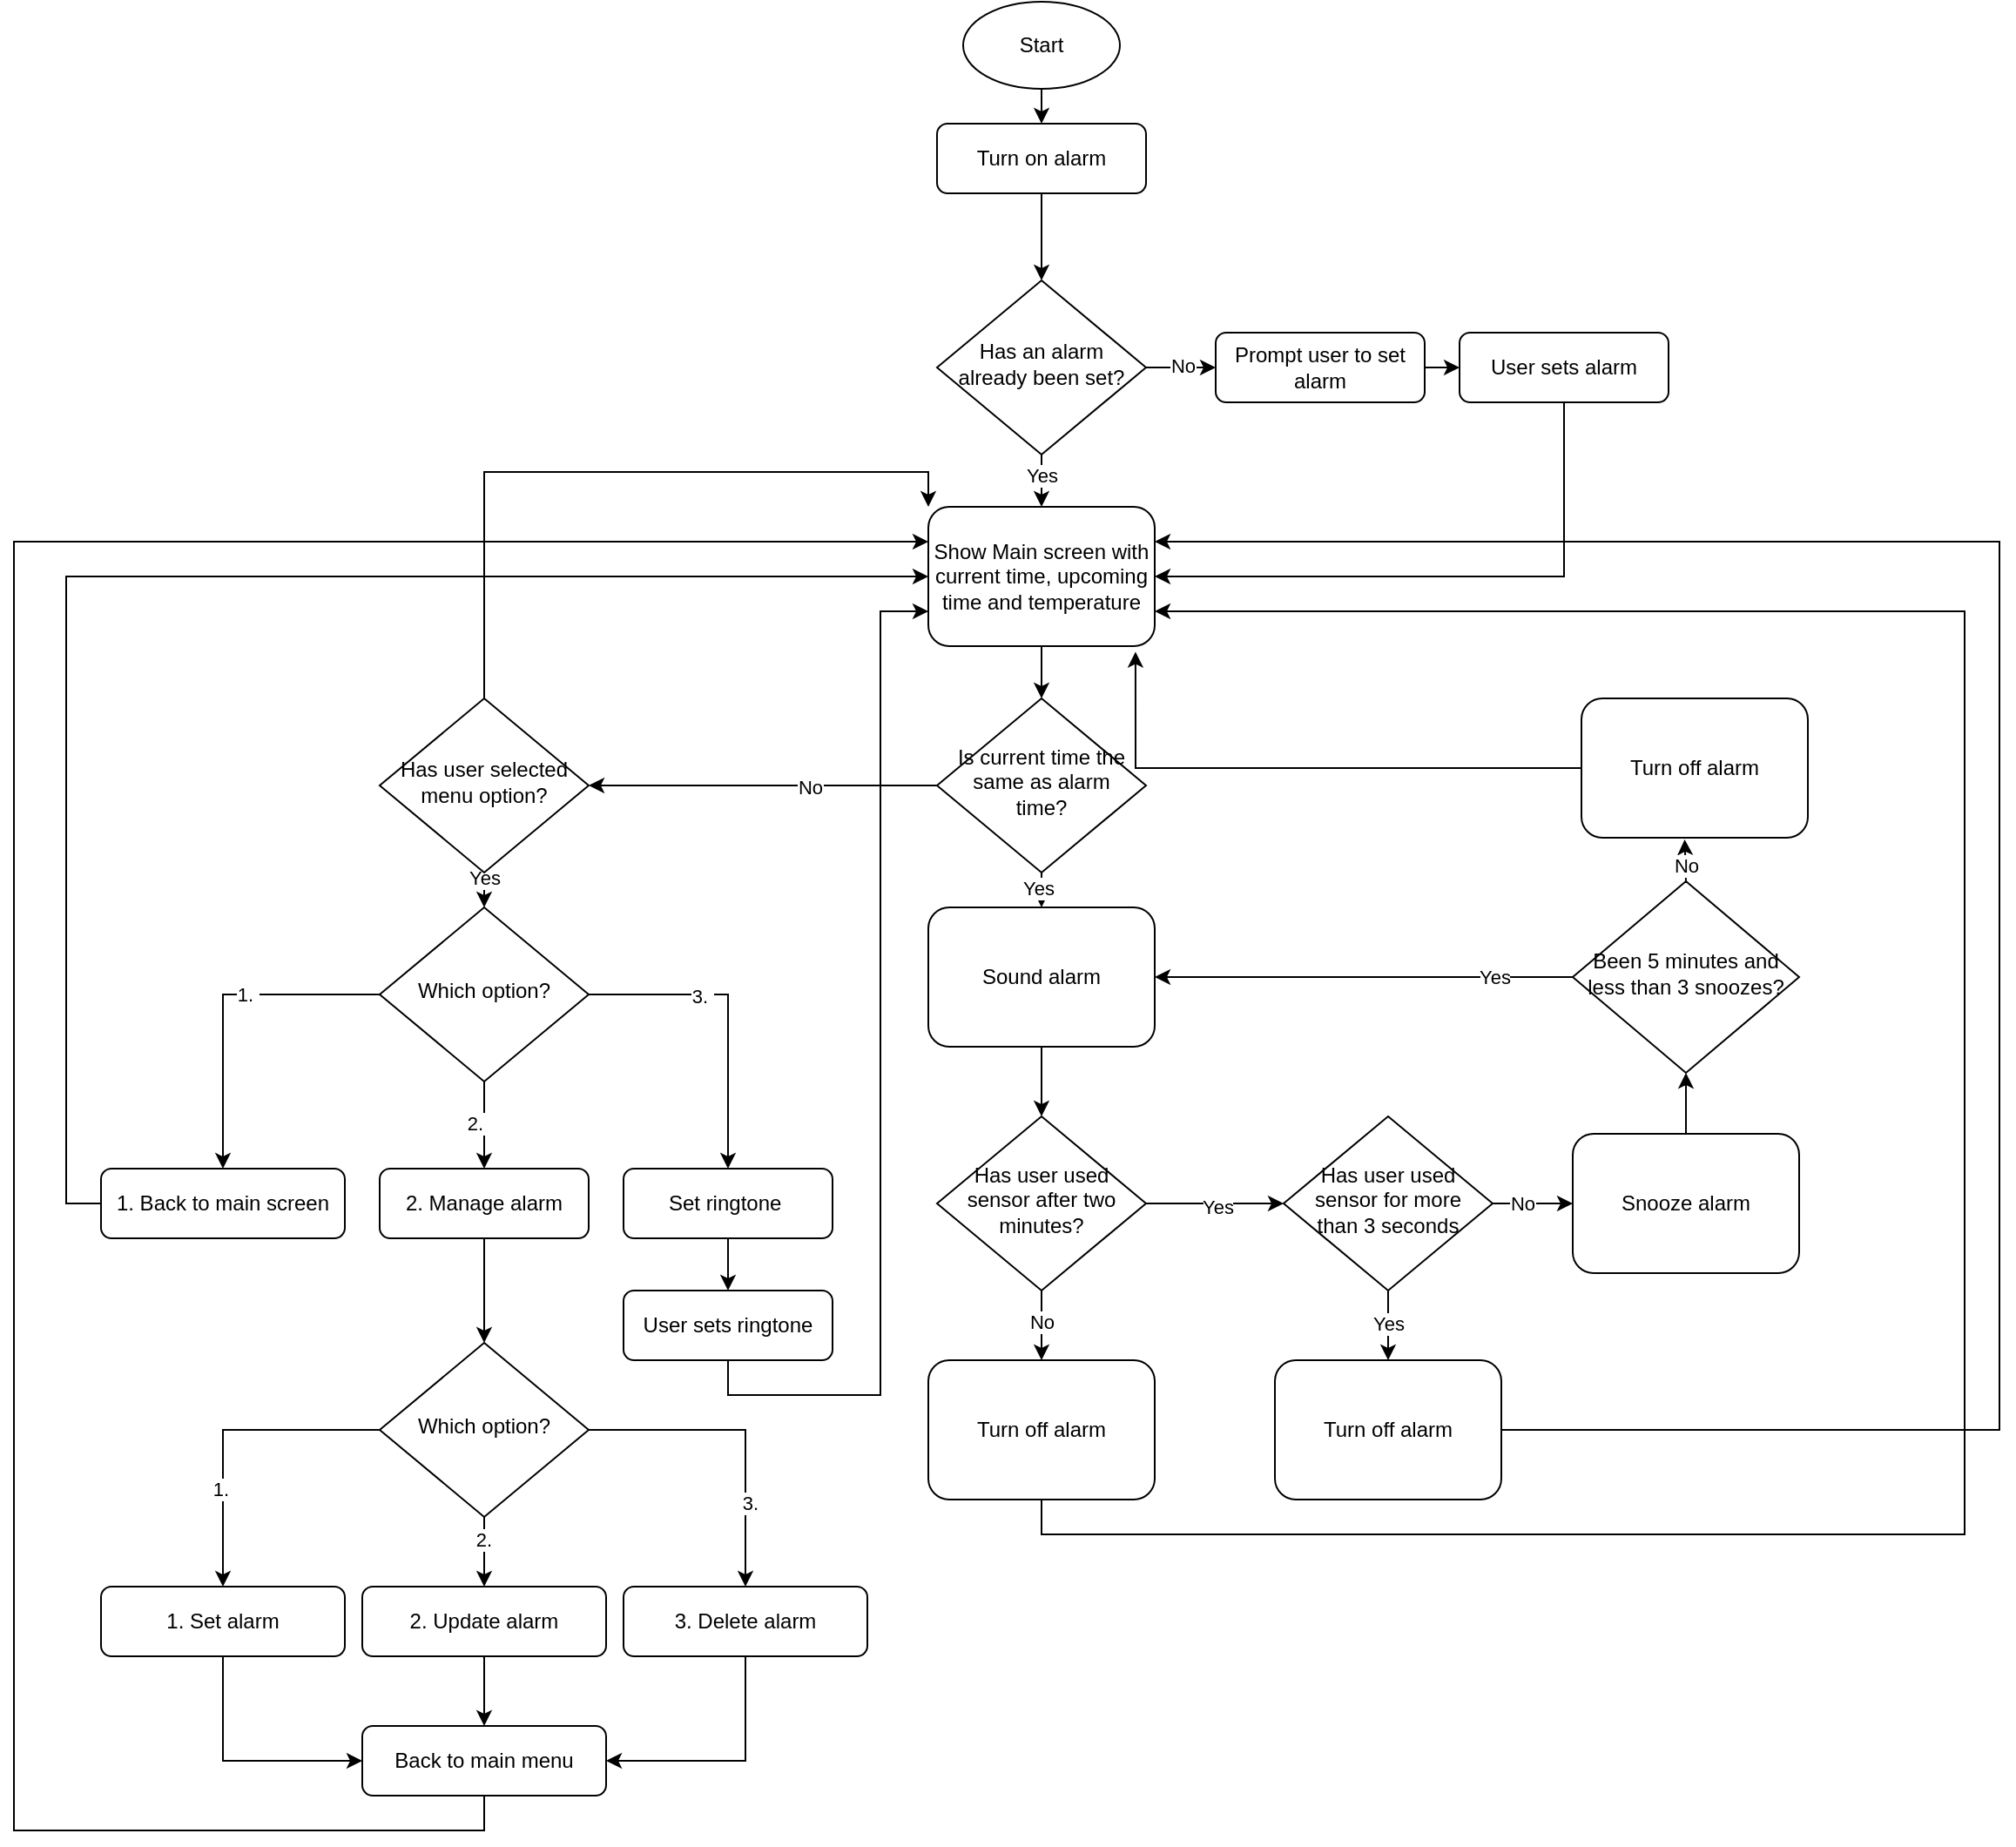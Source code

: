 <mxfile version="26.0.2" pages="2">
  <diagram id="C5RBs43oDa-KdzZeNtuy" name="Flow-Chart">
    <mxGraphModel dx="3600" dy="1193" grid="1" gridSize="10" guides="1" tooltips="1" connect="1" arrows="1" fold="1" page="1" pageScale="1" pageWidth="827" pageHeight="1169" math="0" shadow="0">
      <root>
        <mxCell id="WIyWlLk6GJQsqaUBKTNV-0" />
        <mxCell id="WIyWlLk6GJQsqaUBKTNV-1" parent="WIyWlLk6GJQsqaUBKTNV-0" />
        <mxCell id="FlYahWDBEmZcP4piark4-28" style="edgeStyle=orthogonalEdgeStyle;rounded=0;orthogonalLoop=1;jettySize=auto;html=1;exitX=0.5;exitY=1;exitDx=0;exitDy=0;entryX=0.5;entryY=0;entryDx=0;entryDy=0;" edge="1" parent="WIyWlLk6GJQsqaUBKTNV-1" source="WIyWlLk6GJQsqaUBKTNV-3" target="WIyWlLk6GJQsqaUBKTNV-6">
          <mxGeometry relative="1" as="geometry" />
        </mxCell>
        <mxCell id="WIyWlLk6GJQsqaUBKTNV-3" value="Turn on alarm" style="rounded=1;whiteSpace=wrap;html=1;fontSize=12;glass=0;strokeWidth=1;shadow=0;" parent="WIyWlLk6GJQsqaUBKTNV-1" vertex="1">
          <mxGeometry x="160" y="80" width="120" height="40" as="geometry" />
        </mxCell>
        <mxCell id="61KUt9iwjNR2aaostDay-4" style="edgeStyle=orthogonalEdgeStyle;rounded=0;orthogonalLoop=1;jettySize=auto;html=1;exitX=0.5;exitY=1;exitDx=0;exitDy=0;" edge="1" parent="WIyWlLk6GJQsqaUBKTNV-1" source="WIyWlLk6GJQsqaUBKTNV-6" target="61KUt9iwjNR2aaostDay-1">
          <mxGeometry relative="1" as="geometry" />
        </mxCell>
        <mxCell id="61KUt9iwjNR2aaostDay-6" value="Yes" style="edgeLabel;html=1;align=center;verticalAlign=middle;resizable=0;points=[];" vertex="1" connectable="0" parent="61KUt9iwjNR2aaostDay-4">
          <mxGeometry x="0.134" y="-1" relative="1" as="geometry">
            <mxPoint x="-1" as="offset" />
          </mxGeometry>
        </mxCell>
        <mxCell id="FlYahWDBEmZcP4piark4-29" style="edgeStyle=orthogonalEdgeStyle;rounded=0;orthogonalLoop=1;jettySize=auto;html=1;exitX=1;exitY=0.5;exitDx=0;exitDy=0;entryX=0;entryY=0.5;entryDx=0;entryDy=0;" edge="1" parent="WIyWlLk6GJQsqaUBKTNV-1" source="WIyWlLk6GJQsqaUBKTNV-6" target="WIyWlLk6GJQsqaUBKTNV-7">
          <mxGeometry relative="1" as="geometry" />
        </mxCell>
        <mxCell id="FlYahWDBEmZcP4piark4-30" value="No" style="edgeLabel;html=1;align=center;verticalAlign=middle;resizable=0;points=[];" vertex="1" connectable="0" parent="FlYahWDBEmZcP4piark4-29">
          <mxGeometry x="-0.032" y="1" relative="1" as="geometry">
            <mxPoint x="1" as="offset" />
          </mxGeometry>
        </mxCell>
        <mxCell id="WIyWlLk6GJQsqaUBKTNV-6" value="Has an alarm already been set?" style="rhombus;whiteSpace=wrap;html=1;shadow=0;fontFamily=Helvetica;fontSize=12;align=center;strokeWidth=1;spacing=6;spacingTop=-4;" parent="WIyWlLk6GJQsqaUBKTNV-1" vertex="1">
          <mxGeometry x="160" y="170" width="120" height="100" as="geometry" />
        </mxCell>
        <mxCell id="61KUt9iwjNR2aaostDay-2" style="edgeStyle=orthogonalEdgeStyle;rounded=0;orthogonalLoop=1;jettySize=auto;html=1;exitX=1;exitY=0.5;exitDx=0;exitDy=0;entryX=0;entryY=0.5;entryDx=0;entryDy=0;" edge="1" parent="WIyWlLk6GJQsqaUBKTNV-1" source="WIyWlLk6GJQsqaUBKTNV-7" target="61KUt9iwjNR2aaostDay-0">
          <mxGeometry relative="1" as="geometry" />
        </mxCell>
        <mxCell id="WIyWlLk6GJQsqaUBKTNV-7" value="Prompt user to set alarm" style="rounded=1;whiteSpace=wrap;html=1;fontSize=12;glass=0;strokeWidth=1;shadow=0;" parent="WIyWlLk6GJQsqaUBKTNV-1" vertex="1">
          <mxGeometry x="320" y="200" width="120" height="40" as="geometry" />
        </mxCell>
        <mxCell id="FlYahWDBEmZcP4piark4-27" style="edgeStyle=orthogonalEdgeStyle;rounded=0;orthogonalLoop=1;jettySize=auto;html=1;exitX=0.5;exitY=1;exitDx=0;exitDy=0;entryX=0.5;entryY=0;entryDx=0;entryDy=0;" edge="1" parent="WIyWlLk6GJQsqaUBKTNV-1" source="wZQ27z2wQF13kXDg69n1-1" target="WIyWlLk6GJQsqaUBKTNV-3">
          <mxGeometry relative="1" as="geometry" />
        </mxCell>
        <mxCell id="wZQ27z2wQF13kXDg69n1-1" value="Start" style="ellipse;whiteSpace=wrap;html=1;shadow=0;" vertex="1" parent="WIyWlLk6GJQsqaUBKTNV-1">
          <mxGeometry x="175" y="10" width="90" height="50" as="geometry" />
        </mxCell>
        <mxCell id="61KUt9iwjNR2aaostDay-3" style="edgeStyle=orthogonalEdgeStyle;rounded=0;orthogonalLoop=1;jettySize=auto;html=1;exitX=0.5;exitY=1;exitDx=0;exitDy=0;entryX=1;entryY=0.5;entryDx=0;entryDy=0;" edge="1" parent="WIyWlLk6GJQsqaUBKTNV-1" source="61KUt9iwjNR2aaostDay-0" target="61KUt9iwjNR2aaostDay-1">
          <mxGeometry relative="1" as="geometry" />
        </mxCell>
        <mxCell id="61KUt9iwjNR2aaostDay-0" value="User sets alarm" style="rounded=1;whiteSpace=wrap;html=1;fontSize=12;glass=0;strokeWidth=1;shadow=0;" vertex="1" parent="WIyWlLk6GJQsqaUBKTNV-1">
          <mxGeometry x="460" y="200" width="120" height="40" as="geometry" />
        </mxCell>
        <mxCell id="61KUt9iwjNR2aaostDay-23" style="edgeStyle=orthogonalEdgeStyle;rounded=0;orthogonalLoop=1;jettySize=auto;html=1;exitX=0.5;exitY=1;exitDx=0;exitDy=0;entryX=0.5;entryY=0;entryDx=0;entryDy=0;" edge="1" parent="WIyWlLk6GJQsqaUBKTNV-1" source="61KUt9iwjNR2aaostDay-1" target="61KUt9iwjNR2aaostDay-14">
          <mxGeometry relative="1" as="geometry" />
        </mxCell>
        <mxCell id="61KUt9iwjNR2aaostDay-1" value="Show Main screen with current time, upcoming time and temperature" style="rounded=1;whiteSpace=wrap;html=1;fontSize=12;glass=0;strokeWidth=1;shadow=0;" vertex="1" parent="WIyWlLk6GJQsqaUBKTNV-1">
          <mxGeometry x="155" y="300" width="130" height="80" as="geometry" />
        </mxCell>
        <mxCell id="FlYahWDBEmZcP4piark4-1" style="edgeStyle=orthogonalEdgeStyle;rounded=0;orthogonalLoop=1;jettySize=auto;html=1;exitX=0.5;exitY=1;exitDx=0;exitDy=0;entryX=0.5;entryY=0;entryDx=0;entryDy=0;" edge="1" parent="WIyWlLk6GJQsqaUBKTNV-1" source="61KUt9iwjNR2aaostDay-7" target="61KUt9iwjNR2aaostDay-9">
          <mxGeometry relative="1" as="geometry" />
        </mxCell>
        <mxCell id="61KUt9iwjNR2aaostDay-7" value="Sound alarm" style="rounded=1;whiteSpace=wrap;html=1;fontSize=12;glass=0;strokeWidth=1;shadow=0;" vertex="1" parent="WIyWlLk6GJQsqaUBKTNV-1">
          <mxGeometry x="155" y="530" width="130" height="80" as="geometry" />
        </mxCell>
        <mxCell id="FlYahWDBEmZcP4piark4-2" style="edgeStyle=orthogonalEdgeStyle;rounded=0;orthogonalLoop=1;jettySize=auto;html=1;exitX=0.5;exitY=1;exitDx=0;exitDy=0;entryX=0.5;entryY=0;entryDx=0;entryDy=0;" edge="1" parent="WIyWlLk6GJQsqaUBKTNV-1" source="61KUt9iwjNR2aaostDay-9" target="61KUt9iwjNR2aaostDay-10">
          <mxGeometry relative="1" as="geometry" />
        </mxCell>
        <mxCell id="FlYahWDBEmZcP4piark4-33" value="No" style="edgeLabel;html=1;align=center;verticalAlign=middle;resizable=0;points=[];" vertex="1" connectable="0" parent="FlYahWDBEmZcP4piark4-2">
          <mxGeometry x="-0.117" relative="1" as="geometry">
            <mxPoint as="offset" />
          </mxGeometry>
        </mxCell>
        <mxCell id="FlYahWDBEmZcP4piark4-3" style="edgeStyle=orthogonalEdgeStyle;rounded=0;orthogonalLoop=1;jettySize=auto;html=1;exitX=1;exitY=0.5;exitDx=0;exitDy=0;" edge="1" parent="WIyWlLk6GJQsqaUBKTNV-1" source="61KUt9iwjNR2aaostDay-9" target="61KUt9iwjNR2aaostDay-12">
          <mxGeometry relative="1" as="geometry" />
        </mxCell>
        <mxCell id="FlYahWDBEmZcP4piark4-34" value="Yes" style="edgeLabel;html=1;align=center;verticalAlign=middle;resizable=0;points=[];" vertex="1" connectable="0" parent="FlYahWDBEmZcP4piark4-3">
          <mxGeometry x="-0.403" y="-2" relative="1" as="geometry">
            <mxPoint x="17" as="offset" />
          </mxGeometry>
        </mxCell>
        <mxCell id="61KUt9iwjNR2aaostDay-9" value="Has user used sensor after two minutes?" style="rhombus;whiteSpace=wrap;html=1;shadow=0;fontFamily=Helvetica;fontSize=12;align=center;strokeWidth=1;spacing=6;spacingTop=-4;" vertex="1" parent="WIyWlLk6GJQsqaUBKTNV-1">
          <mxGeometry x="160" y="650" width="120" height="100" as="geometry" />
        </mxCell>
        <mxCell id="FlYahWDBEmZcP4piark4-26" style="edgeStyle=orthogonalEdgeStyle;rounded=0;orthogonalLoop=1;jettySize=auto;html=1;exitX=0.5;exitY=1;exitDx=0;exitDy=0;entryX=1;entryY=0.75;entryDx=0;entryDy=0;" edge="1" parent="WIyWlLk6GJQsqaUBKTNV-1" source="61KUt9iwjNR2aaostDay-10" target="61KUt9iwjNR2aaostDay-1">
          <mxGeometry relative="1" as="geometry">
            <Array as="points">
              <mxPoint x="220" y="890" />
              <mxPoint x="750" y="890" />
              <mxPoint x="750" y="360" />
            </Array>
          </mxGeometry>
        </mxCell>
        <mxCell id="61KUt9iwjNR2aaostDay-10" value="Turn off alarm" style="rounded=1;whiteSpace=wrap;html=1;fontSize=12;glass=0;strokeWidth=1;shadow=0;" vertex="1" parent="WIyWlLk6GJQsqaUBKTNV-1">
          <mxGeometry x="155" y="790" width="130" height="80" as="geometry" />
        </mxCell>
        <mxCell id="FlYahWDBEmZcP4piark4-10" style="edgeStyle=orthogonalEdgeStyle;rounded=0;orthogonalLoop=1;jettySize=auto;html=1;exitX=1;exitY=0.5;exitDx=0;exitDy=0;entryX=1;entryY=0.25;entryDx=0;entryDy=0;" edge="1" parent="WIyWlLk6GJQsqaUBKTNV-1" source="61KUt9iwjNR2aaostDay-11" target="61KUt9iwjNR2aaostDay-1">
          <mxGeometry relative="1" as="geometry">
            <Array as="points">
              <mxPoint x="770" y="830" />
              <mxPoint x="770" y="320" />
            </Array>
          </mxGeometry>
        </mxCell>
        <mxCell id="61KUt9iwjNR2aaostDay-11" value="Turn off alarm" style="rounded=1;whiteSpace=wrap;html=1;fontSize=12;glass=0;strokeWidth=1;shadow=0;" vertex="1" parent="WIyWlLk6GJQsqaUBKTNV-1">
          <mxGeometry x="354" y="790" width="130" height="80" as="geometry" />
        </mxCell>
        <mxCell id="FlYahWDBEmZcP4piark4-4" style="edgeStyle=orthogonalEdgeStyle;rounded=0;orthogonalLoop=1;jettySize=auto;html=1;exitX=0.5;exitY=1;exitDx=0;exitDy=0;entryX=0.5;entryY=0;entryDx=0;entryDy=0;" edge="1" parent="WIyWlLk6GJQsqaUBKTNV-1" source="61KUt9iwjNR2aaostDay-12" target="61KUt9iwjNR2aaostDay-11">
          <mxGeometry relative="1" as="geometry" />
        </mxCell>
        <mxCell id="FlYahWDBEmZcP4piark4-35" value="Yes" style="edgeLabel;html=1;align=center;verticalAlign=middle;resizable=0;points=[];" vertex="1" connectable="0" parent="FlYahWDBEmZcP4piark4-4">
          <mxGeometry x="-0.055" relative="1" as="geometry">
            <mxPoint as="offset" />
          </mxGeometry>
        </mxCell>
        <mxCell id="FlYahWDBEmZcP4piark4-5" style="edgeStyle=orthogonalEdgeStyle;rounded=0;orthogonalLoop=1;jettySize=auto;html=1;exitX=1;exitY=0.5;exitDx=0;exitDy=0;entryX=0;entryY=0.5;entryDx=0;entryDy=0;" edge="1" parent="WIyWlLk6GJQsqaUBKTNV-1" source="61KUt9iwjNR2aaostDay-12" target="61KUt9iwjNR2aaostDay-13">
          <mxGeometry relative="1" as="geometry" />
        </mxCell>
        <mxCell id="FlYahWDBEmZcP4piark4-36" value="No" style="edgeLabel;html=1;align=center;verticalAlign=middle;resizable=0;points=[];" vertex="1" connectable="0" parent="FlYahWDBEmZcP4piark4-5">
          <mxGeometry x="-0.255" relative="1" as="geometry">
            <mxPoint as="offset" />
          </mxGeometry>
        </mxCell>
        <mxCell id="61KUt9iwjNR2aaostDay-12" value="Has user used sensor for more than 3 seconds" style="rhombus;whiteSpace=wrap;html=1;shadow=0;fontFamily=Helvetica;fontSize=12;align=center;strokeWidth=1;spacing=6;spacingTop=-4;" vertex="1" parent="WIyWlLk6GJQsqaUBKTNV-1">
          <mxGeometry x="359" y="650" width="120" height="100" as="geometry" />
        </mxCell>
        <mxCell id="FlYahWDBEmZcP4piark4-7" style="edgeStyle=orthogonalEdgeStyle;rounded=0;orthogonalLoop=1;jettySize=auto;html=1;exitX=0.5;exitY=0;exitDx=0;exitDy=0;entryX=0.5;entryY=1;entryDx=0;entryDy=0;" edge="1" parent="WIyWlLk6GJQsqaUBKTNV-1" source="61KUt9iwjNR2aaostDay-13" target="FlYahWDBEmZcP4piark4-6">
          <mxGeometry relative="1" as="geometry" />
        </mxCell>
        <mxCell id="61KUt9iwjNR2aaostDay-13" value="Snooze alarm" style="rounded=1;whiteSpace=wrap;html=1;fontSize=12;glass=0;strokeWidth=1;shadow=0;" vertex="1" parent="WIyWlLk6GJQsqaUBKTNV-1">
          <mxGeometry x="525" y="660" width="130" height="80" as="geometry" />
        </mxCell>
        <mxCell id="61KUt9iwjNR2aaostDay-24" style="edgeStyle=orthogonalEdgeStyle;rounded=0;orthogonalLoop=1;jettySize=auto;html=1;exitX=0.5;exitY=1;exitDx=0;exitDy=0;entryX=0.5;entryY=0;entryDx=0;entryDy=0;" edge="1" parent="WIyWlLk6GJQsqaUBKTNV-1" source="61KUt9iwjNR2aaostDay-14" target="61KUt9iwjNR2aaostDay-7">
          <mxGeometry relative="1" as="geometry" />
        </mxCell>
        <mxCell id="FlYahWDBEmZcP4piark4-32" value="Yes" style="edgeLabel;html=1;align=center;verticalAlign=middle;resizable=0;points=[];" vertex="1" connectable="0" parent="61KUt9iwjNR2aaostDay-24">
          <mxGeometry x="-0.131" y="-2" relative="1" as="geometry">
            <mxPoint as="offset" />
          </mxGeometry>
        </mxCell>
        <mxCell id="61KUt9iwjNR2aaostDay-25" style="edgeStyle=orthogonalEdgeStyle;rounded=0;orthogonalLoop=1;jettySize=auto;html=1;exitX=0;exitY=0.5;exitDx=0;exitDy=0;entryX=1;entryY=0.5;entryDx=0;entryDy=0;" edge="1" parent="WIyWlLk6GJQsqaUBKTNV-1" source="61KUt9iwjNR2aaostDay-14" target="61KUt9iwjNR2aaostDay-16">
          <mxGeometry relative="1" as="geometry" />
        </mxCell>
        <mxCell id="FlYahWDBEmZcP4piark4-31" value="No" style="edgeLabel;html=1;align=center;verticalAlign=middle;resizable=0;points=[];" vertex="1" connectable="0" parent="61KUt9iwjNR2aaostDay-25">
          <mxGeometry x="-0.27" y="1" relative="1" as="geometry">
            <mxPoint as="offset" />
          </mxGeometry>
        </mxCell>
        <mxCell id="61KUt9iwjNR2aaostDay-14" value="Is current time the same as alarm time?" style="rhombus;whiteSpace=wrap;html=1;shadow=0;fontFamily=Helvetica;fontSize=12;align=center;strokeWidth=1;spacing=6;spacingTop=-4;" vertex="1" parent="WIyWlLk6GJQsqaUBKTNV-1">
          <mxGeometry x="160" y="410" width="120" height="100" as="geometry" />
        </mxCell>
        <mxCell id="61KUt9iwjNR2aaostDay-26" style="edgeStyle=orthogonalEdgeStyle;rounded=0;orthogonalLoop=1;jettySize=auto;html=1;exitX=0.5;exitY=1;exitDx=0;exitDy=0;entryX=0.5;entryY=0;entryDx=0;entryDy=0;" edge="1" parent="WIyWlLk6GJQsqaUBKTNV-1" source="61KUt9iwjNR2aaostDay-16" target="61KUt9iwjNR2aaostDay-17">
          <mxGeometry relative="1" as="geometry" />
        </mxCell>
        <mxCell id="FlYahWDBEmZcP4piark4-45" value="Yes" style="edgeLabel;html=1;align=center;verticalAlign=middle;resizable=0;points=[];" vertex="1" connectable="0" parent="61KUt9iwjNR2aaostDay-26">
          <mxGeometry x="-0.675" relative="1" as="geometry">
            <mxPoint as="offset" />
          </mxGeometry>
        </mxCell>
        <mxCell id="FlYahWDBEmZcP4piark4-46" style="edgeStyle=orthogonalEdgeStyle;rounded=0;orthogonalLoop=1;jettySize=auto;html=1;exitX=0.5;exitY=0;exitDx=0;exitDy=0;entryX=0;entryY=0;entryDx=0;entryDy=0;" edge="1" parent="WIyWlLk6GJQsqaUBKTNV-1" source="61KUt9iwjNR2aaostDay-16" target="61KUt9iwjNR2aaostDay-1">
          <mxGeometry relative="1" as="geometry" />
        </mxCell>
        <mxCell id="61KUt9iwjNR2aaostDay-16" value="Has user selected menu option?" style="rhombus;whiteSpace=wrap;html=1;shadow=0;fontFamily=Helvetica;fontSize=12;align=center;strokeWidth=1;spacing=6;spacingTop=-4;" vertex="1" parent="WIyWlLk6GJQsqaUBKTNV-1">
          <mxGeometry x="-160" y="410" width="120" height="100" as="geometry" />
        </mxCell>
        <mxCell id="61KUt9iwjNR2aaostDay-27" style="edgeStyle=orthogonalEdgeStyle;rounded=0;orthogonalLoop=1;jettySize=auto;html=1;exitX=0;exitY=0.5;exitDx=0;exitDy=0;entryX=0.5;entryY=0;entryDx=0;entryDy=0;" edge="1" parent="WIyWlLk6GJQsqaUBKTNV-1" source="61KUt9iwjNR2aaostDay-17" target="61KUt9iwjNR2aaostDay-19">
          <mxGeometry relative="1" as="geometry" />
        </mxCell>
        <mxCell id="FlYahWDBEmZcP4piark4-39" value="1.&amp;nbsp;" style="edgeLabel;html=1;align=center;verticalAlign=middle;resizable=0;points=[];" vertex="1" connectable="0" parent="61KUt9iwjNR2aaostDay-27">
          <mxGeometry x="-0.198" relative="1" as="geometry">
            <mxPoint as="offset" />
          </mxGeometry>
        </mxCell>
        <mxCell id="61KUt9iwjNR2aaostDay-28" style="edgeStyle=orthogonalEdgeStyle;rounded=0;orthogonalLoop=1;jettySize=auto;html=1;exitX=0.5;exitY=1;exitDx=0;exitDy=0;entryX=0.5;entryY=0;entryDx=0;entryDy=0;" edge="1" parent="WIyWlLk6GJQsqaUBKTNV-1" source="61KUt9iwjNR2aaostDay-17" target="61KUt9iwjNR2aaostDay-20">
          <mxGeometry relative="1" as="geometry" />
        </mxCell>
        <mxCell id="FlYahWDBEmZcP4piark4-40" value="2.&amp;nbsp;" style="edgeLabel;html=1;align=center;verticalAlign=middle;resizable=0;points=[];" vertex="1" connectable="0" parent="61KUt9iwjNR2aaostDay-28">
          <mxGeometry x="-0.059" y="-4" relative="1" as="geometry">
            <mxPoint as="offset" />
          </mxGeometry>
        </mxCell>
        <mxCell id="61KUt9iwjNR2aaostDay-29" style="edgeStyle=orthogonalEdgeStyle;rounded=0;orthogonalLoop=1;jettySize=auto;html=1;exitX=1;exitY=0.5;exitDx=0;exitDy=0;" edge="1" parent="WIyWlLk6GJQsqaUBKTNV-1" source="61KUt9iwjNR2aaostDay-17" target="61KUt9iwjNR2aaostDay-21">
          <mxGeometry relative="1" as="geometry" />
        </mxCell>
        <mxCell id="FlYahWDBEmZcP4piark4-41" value="3.&amp;nbsp;" style="edgeLabel;html=1;align=center;verticalAlign=middle;resizable=0;points=[];" vertex="1" connectable="0" parent="61KUt9iwjNR2aaostDay-29">
          <mxGeometry x="-0.279" y="-1" relative="1" as="geometry">
            <mxPoint as="offset" />
          </mxGeometry>
        </mxCell>
        <mxCell id="61KUt9iwjNR2aaostDay-17" value="Which option?" style="rhombus;whiteSpace=wrap;html=1;shadow=0;fontFamily=Helvetica;fontSize=12;align=center;strokeWidth=1;spacing=6;spacingTop=-4;" vertex="1" parent="WIyWlLk6GJQsqaUBKTNV-1">
          <mxGeometry x="-160" y="530" width="120" height="100" as="geometry" />
        </mxCell>
        <mxCell id="61KUt9iwjNR2aaostDay-31" style="edgeStyle=orthogonalEdgeStyle;rounded=0;orthogonalLoop=1;jettySize=auto;html=1;exitX=0;exitY=0.5;exitDx=0;exitDy=0;entryX=0;entryY=0.5;entryDx=0;entryDy=0;" edge="1" parent="WIyWlLk6GJQsqaUBKTNV-1" source="61KUt9iwjNR2aaostDay-19" target="61KUt9iwjNR2aaostDay-1">
          <mxGeometry relative="1" as="geometry">
            <mxPoint x="150" y="340" as="targetPoint" />
          </mxGeometry>
        </mxCell>
        <mxCell id="61KUt9iwjNR2aaostDay-19" value="1. Back to main screen" style="rounded=1;whiteSpace=wrap;html=1;fontSize=12;glass=0;strokeWidth=1;shadow=0;" vertex="1" parent="WIyWlLk6GJQsqaUBKTNV-1">
          <mxGeometry x="-320" y="680" width="140" height="40" as="geometry" />
        </mxCell>
        <mxCell id="FlYahWDBEmZcP4piark4-12" style="edgeStyle=orthogonalEdgeStyle;rounded=0;orthogonalLoop=1;jettySize=auto;html=1;exitX=0.5;exitY=1;exitDx=0;exitDy=0;entryX=0.5;entryY=0;entryDx=0;entryDy=0;" edge="1" parent="WIyWlLk6GJQsqaUBKTNV-1" source="61KUt9iwjNR2aaostDay-20" target="FlYahWDBEmZcP4piark4-11">
          <mxGeometry relative="1" as="geometry" />
        </mxCell>
        <mxCell id="61KUt9iwjNR2aaostDay-20" value="2. Manage alarm" style="rounded=1;whiteSpace=wrap;html=1;fontSize=12;glass=0;strokeWidth=1;shadow=0;" vertex="1" parent="WIyWlLk6GJQsqaUBKTNV-1">
          <mxGeometry x="-160" y="680" width="120" height="40" as="geometry" />
        </mxCell>
        <mxCell id="61KUt9iwjNR2aaostDay-30" style="edgeStyle=orthogonalEdgeStyle;rounded=0;orthogonalLoop=1;jettySize=auto;html=1;exitX=0.5;exitY=1;exitDx=0;exitDy=0;entryX=0.5;entryY=0;entryDx=0;entryDy=0;" edge="1" parent="WIyWlLk6GJQsqaUBKTNV-1" source="61KUt9iwjNR2aaostDay-21" target="61KUt9iwjNR2aaostDay-22">
          <mxGeometry relative="1" as="geometry" />
        </mxCell>
        <mxCell id="61KUt9iwjNR2aaostDay-21" value="Set ringtone&amp;nbsp;" style="rounded=1;whiteSpace=wrap;html=1;fontSize=12;glass=0;strokeWidth=1;shadow=0;" vertex="1" parent="WIyWlLk6GJQsqaUBKTNV-1">
          <mxGeometry x="-20" y="680" width="120" height="40" as="geometry" />
        </mxCell>
        <mxCell id="FlYahWDBEmZcP4piark4-0" style="edgeStyle=orthogonalEdgeStyle;rounded=0;orthogonalLoop=1;jettySize=auto;html=1;exitX=0.5;exitY=1;exitDx=0;exitDy=0;entryX=0;entryY=0.75;entryDx=0;entryDy=0;" edge="1" parent="WIyWlLk6GJQsqaUBKTNV-1" source="61KUt9iwjNR2aaostDay-22" target="61KUt9iwjNR2aaostDay-1">
          <mxGeometry relative="1" as="geometry" />
        </mxCell>
        <mxCell id="61KUt9iwjNR2aaostDay-22" value="User sets ringtone" style="rounded=1;whiteSpace=wrap;html=1;fontSize=12;glass=0;strokeWidth=1;shadow=0;" vertex="1" parent="WIyWlLk6GJQsqaUBKTNV-1">
          <mxGeometry x="-20" y="750" width="120" height="40" as="geometry" />
        </mxCell>
        <mxCell id="FlYahWDBEmZcP4piark4-8" style="edgeStyle=orthogonalEdgeStyle;rounded=0;orthogonalLoop=1;jettySize=auto;html=1;exitX=0;exitY=0.5;exitDx=0;exitDy=0;" edge="1" parent="WIyWlLk6GJQsqaUBKTNV-1" source="FlYahWDBEmZcP4piark4-6" target="61KUt9iwjNR2aaostDay-7">
          <mxGeometry relative="1" as="geometry" />
        </mxCell>
        <mxCell id="FlYahWDBEmZcP4piark4-38" value="Yes" style="edgeLabel;html=1;align=center;verticalAlign=middle;resizable=0;points=[];" vertex="1" connectable="0" parent="FlYahWDBEmZcP4piark4-8">
          <mxGeometry x="-0.566" y="2" relative="1" as="geometry">
            <mxPoint x="7" y="-2" as="offset" />
          </mxGeometry>
        </mxCell>
        <mxCell id="FlYahWDBEmZcP4piark4-6" value="Been 5 minutes and less than 3 snoozes?" style="rhombus;whiteSpace=wrap;html=1;shadow=0;fontFamily=Helvetica;fontSize=12;align=center;strokeWidth=1;spacing=6;spacingTop=-4;" vertex="1" parent="WIyWlLk6GJQsqaUBKTNV-1">
          <mxGeometry x="525" y="515" width="130" height="110" as="geometry" />
        </mxCell>
        <mxCell id="FlYahWDBEmZcP4piark4-16" style="edgeStyle=orthogonalEdgeStyle;rounded=0;orthogonalLoop=1;jettySize=auto;html=1;exitX=0;exitY=0.5;exitDx=0;exitDy=0;entryX=0.5;entryY=0;entryDx=0;entryDy=0;" edge="1" parent="WIyWlLk6GJQsqaUBKTNV-1" source="FlYahWDBEmZcP4piark4-11" target="FlYahWDBEmZcP4piark4-13">
          <mxGeometry relative="1" as="geometry" />
        </mxCell>
        <mxCell id="FlYahWDBEmZcP4piark4-42" value="1.&amp;nbsp;" style="edgeLabel;html=1;align=center;verticalAlign=middle;resizable=0;points=[];" vertex="1" connectable="0" parent="FlYahWDBEmZcP4piark4-16">
          <mxGeometry x="0.378" relative="1" as="geometry">
            <mxPoint as="offset" />
          </mxGeometry>
        </mxCell>
        <mxCell id="FlYahWDBEmZcP4piark4-17" style="edgeStyle=orthogonalEdgeStyle;rounded=0;orthogonalLoop=1;jettySize=auto;html=1;exitX=0.5;exitY=1;exitDx=0;exitDy=0;entryX=0.5;entryY=0;entryDx=0;entryDy=0;" edge="1" parent="WIyWlLk6GJQsqaUBKTNV-1" source="FlYahWDBEmZcP4piark4-11" target="FlYahWDBEmZcP4piark4-14">
          <mxGeometry relative="1" as="geometry" />
        </mxCell>
        <mxCell id="FlYahWDBEmZcP4piark4-43" value="2.&amp;nbsp;" style="edgeLabel;html=1;align=center;verticalAlign=middle;resizable=0;points=[];" vertex="1" connectable="0" parent="FlYahWDBEmZcP4piark4-17">
          <mxGeometry x="-0.376" y="1" relative="1" as="geometry">
            <mxPoint as="offset" />
          </mxGeometry>
        </mxCell>
        <mxCell id="FlYahWDBEmZcP4piark4-18" style="edgeStyle=orthogonalEdgeStyle;rounded=0;orthogonalLoop=1;jettySize=auto;html=1;exitX=1;exitY=0.5;exitDx=0;exitDy=0;entryX=0.5;entryY=0;entryDx=0;entryDy=0;" edge="1" parent="WIyWlLk6GJQsqaUBKTNV-1" source="FlYahWDBEmZcP4piark4-11" target="FlYahWDBEmZcP4piark4-15">
          <mxGeometry relative="1" as="geometry" />
        </mxCell>
        <mxCell id="FlYahWDBEmZcP4piark4-44" value="3.&amp;nbsp;" style="edgeLabel;html=1;align=center;verticalAlign=middle;resizable=0;points=[];" vertex="1" connectable="0" parent="FlYahWDBEmZcP4piark4-18">
          <mxGeometry x="0.46" y="4" relative="1" as="geometry">
            <mxPoint as="offset" />
          </mxGeometry>
        </mxCell>
        <mxCell id="FlYahWDBEmZcP4piark4-11" value="Which option?" style="rhombus;whiteSpace=wrap;html=1;shadow=0;fontFamily=Helvetica;fontSize=12;align=center;strokeWidth=1;spacing=6;spacingTop=-4;" vertex="1" parent="WIyWlLk6GJQsqaUBKTNV-1">
          <mxGeometry x="-160" y="780" width="120" height="100" as="geometry" />
        </mxCell>
        <mxCell id="FlYahWDBEmZcP4piark4-20" style="edgeStyle=orthogonalEdgeStyle;rounded=0;orthogonalLoop=1;jettySize=auto;html=1;exitX=0.5;exitY=1;exitDx=0;exitDy=0;entryX=0;entryY=0.5;entryDx=0;entryDy=0;" edge="1" parent="WIyWlLk6GJQsqaUBKTNV-1" source="FlYahWDBEmZcP4piark4-13" target="FlYahWDBEmZcP4piark4-19">
          <mxGeometry relative="1" as="geometry" />
        </mxCell>
        <mxCell id="FlYahWDBEmZcP4piark4-13" value="1. Set alarm" style="rounded=1;whiteSpace=wrap;html=1;fontSize=12;glass=0;strokeWidth=1;shadow=0;" vertex="1" parent="WIyWlLk6GJQsqaUBKTNV-1">
          <mxGeometry x="-320" y="920" width="140" height="40" as="geometry" />
        </mxCell>
        <mxCell id="FlYahWDBEmZcP4piark4-21" style="edgeStyle=orthogonalEdgeStyle;rounded=0;orthogonalLoop=1;jettySize=auto;html=1;exitX=0.5;exitY=1;exitDx=0;exitDy=0;entryX=0.5;entryY=0;entryDx=0;entryDy=0;" edge="1" parent="WIyWlLk6GJQsqaUBKTNV-1" source="FlYahWDBEmZcP4piark4-14" target="FlYahWDBEmZcP4piark4-19">
          <mxGeometry relative="1" as="geometry" />
        </mxCell>
        <mxCell id="FlYahWDBEmZcP4piark4-14" value="2. Update alarm" style="rounded=1;whiteSpace=wrap;html=1;fontSize=12;glass=0;strokeWidth=1;shadow=0;" vertex="1" parent="WIyWlLk6GJQsqaUBKTNV-1">
          <mxGeometry x="-170" y="920" width="140" height="40" as="geometry" />
        </mxCell>
        <mxCell id="FlYahWDBEmZcP4piark4-22" style="edgeStyle=orthogonalEdgeStyle;rounded=0;orthogonalLoop=1;jettySize=auto;html=1;exitX=0.5;exitY=1;exitDx=0;exitDy=0;entryX=1;entryY=0.5;entryDx=0;entryDy=0;" edge="1" parent="WIyWlLk6GJQsqaUBKTNV-1" source="FlYahWDBEmZcP4piark4-15" target="FlYahWDBEmZcP4piark4-19">
          <mxGeometry relative="1" as="geometry" />
        </mxCell>
        <mxCell id="FlYahWDBEmZcP4piark4-15" value="3. Delete alarm" style="rounded=1;whiteSpace=wrap;html=1;fontSize=12;glass=0;strokeWidth=1;shadow=0;" vertex="1" parent="WIyWlLk6GJQsqaUBKTNV-1">
          <mxGeometry x="-20" y="920" width="140" height="40" as="geometry" />
        </mxCell>
        <mxCell id="FlYahWDBEmZcP4piark4-23" style="edgeStyle=orthogonalEdgeStyle;rounded=0;orthogonalLoop=1;jettySize=auto;html=1;exitX=0.5;exitY=1;exitDx=0;exitDy=0;entryX=0;entryY=0.25;entryDx=0;entryDy=0;" edge="1" parent="WIyWlLk6GJQsqaUBKTNV-1" source="FlYahWDBEmZcP4piark4-19" target="61KUt9iwjNR2aaostDay-1">
          <mxGeometry relative="1" as="geometry">
            <Array as="points">
              <mxPoint x="-100" y="1060" />
              <mxPoint x="-370" y="1060" />
              <mxPoint x="-370" y="320" />
            </Array>
          </mxGeometry>
        </mxCell>
        <mxCell id="FlYahWDBEmZcP4piark4-19" value="Back to main menu" style="rounded=1;whiteSpace=wrap;html=1;fontSize=12;glass=0;strokeWidth=1;shadow=0;" vertex="1" parent="WIyWlLk6GJQsqaUBKTNV-1">
          <mxGeometry x="-170" y="1000" width="140" height="40" as="geometry" />
        </mxCell>
        <mxCell id="FlYahWDBEmZcP4piark4-47" value="Turn off alarm" style="rounded=1;whiteSpace=wrap;html=1;fontSize=12;glass=0;strokeWidth=1;shadow=0;" vertex="1" parent="WIyWlLk6GJQsqaUBKTNV-1">
          <mxGeometry x="530" y="410" width="130" height="80" as="geometry" />
        </mxCell>
        <mxCell id="FlYahWDBEmZcP4piark4-48" style="edgeStyle=orthogonalEdgeStyle;rounded=0;orthogonalLoop=1;jettySize=auto;html=1;exitX=0.5;exitY=0;exitDx=0;exitDy=0;entryX=0.456;entryY=1.012;entryDx=0;entryDy=0;entryPerimeter=0;" edge="1" parent="WIyWlLk6GJQsqaUBKTNV-1" source="FlYahWDBEmZcP4piark4-6" target="FlYahWDBEmZcP4piark4-47">
          <mxGeometry relative="1" as="geometry" />
        </mxCell>
        <mxCell id="FlYahWDBEmZcP4piark4-50" value="No" style="edgeLabel;html=1;align=center;verticalAlign=middle;resizable=0;points=[];" vertex="1" connectable="0" parent="FlYahWDBEmZcP4piark4-48">
          <mxGeometry x="0.155" relative="1" as="geometry">
            <mxPoint y="5" as="offset" />
          </mxGeometry>
        </mxCell>
        <mxCell id="FlYahWDBEmZcP4piark4-49" style="edgeStyle=orthogonalEdgeStyle;rounded=0;orthogonalLoop=1;jettySize=auto;html=1;exitX=0;exitY=0.5;exitDx=0;exitDy=0;entryX=0.915;entryY=1.041;entryDx=0;entryDy=0;entryPerimeter=0;" edge="1" parent="WIyWlLk6GJQsqaUBKTNV-1" source="FlYahWDBEmZcP4piark4-47" target="61KUt9iwjNR2aaostDay-1">
          <mxGeometry relative="1" as="geometry" />
        </mxCell>
      </root>
    </mxGraphModel>
  </diagram>
  <diagram id="eEwaZSRgZAd7NkYnfdaY" name="Block-Diagram">
    <mxGraphModel dx="1248" dy="537" grid="1" gridSize="10" guides="1" tooltips="1" connect="1" arrows="1" fold="1" page="1" pageScale="1" pageWidth="827" pageHeight="1169" math="0" shadow="0">
      <root>
        <mxCell id="0" />
        <mxCell id="1" parent="0" />
        <mxCell id="9Lj-U-rQavG5mEKbug4e-1" value="" style="ellipse;whiteSpace=wrap;html=1;" vertex="1" parent="1">
          <mxGeometry x="390" y="220" width="120" height="80" as="geometry" />
        </mxCell>
      </root>
    </mxGraphModel>
  </diagram>
</mxfile>

